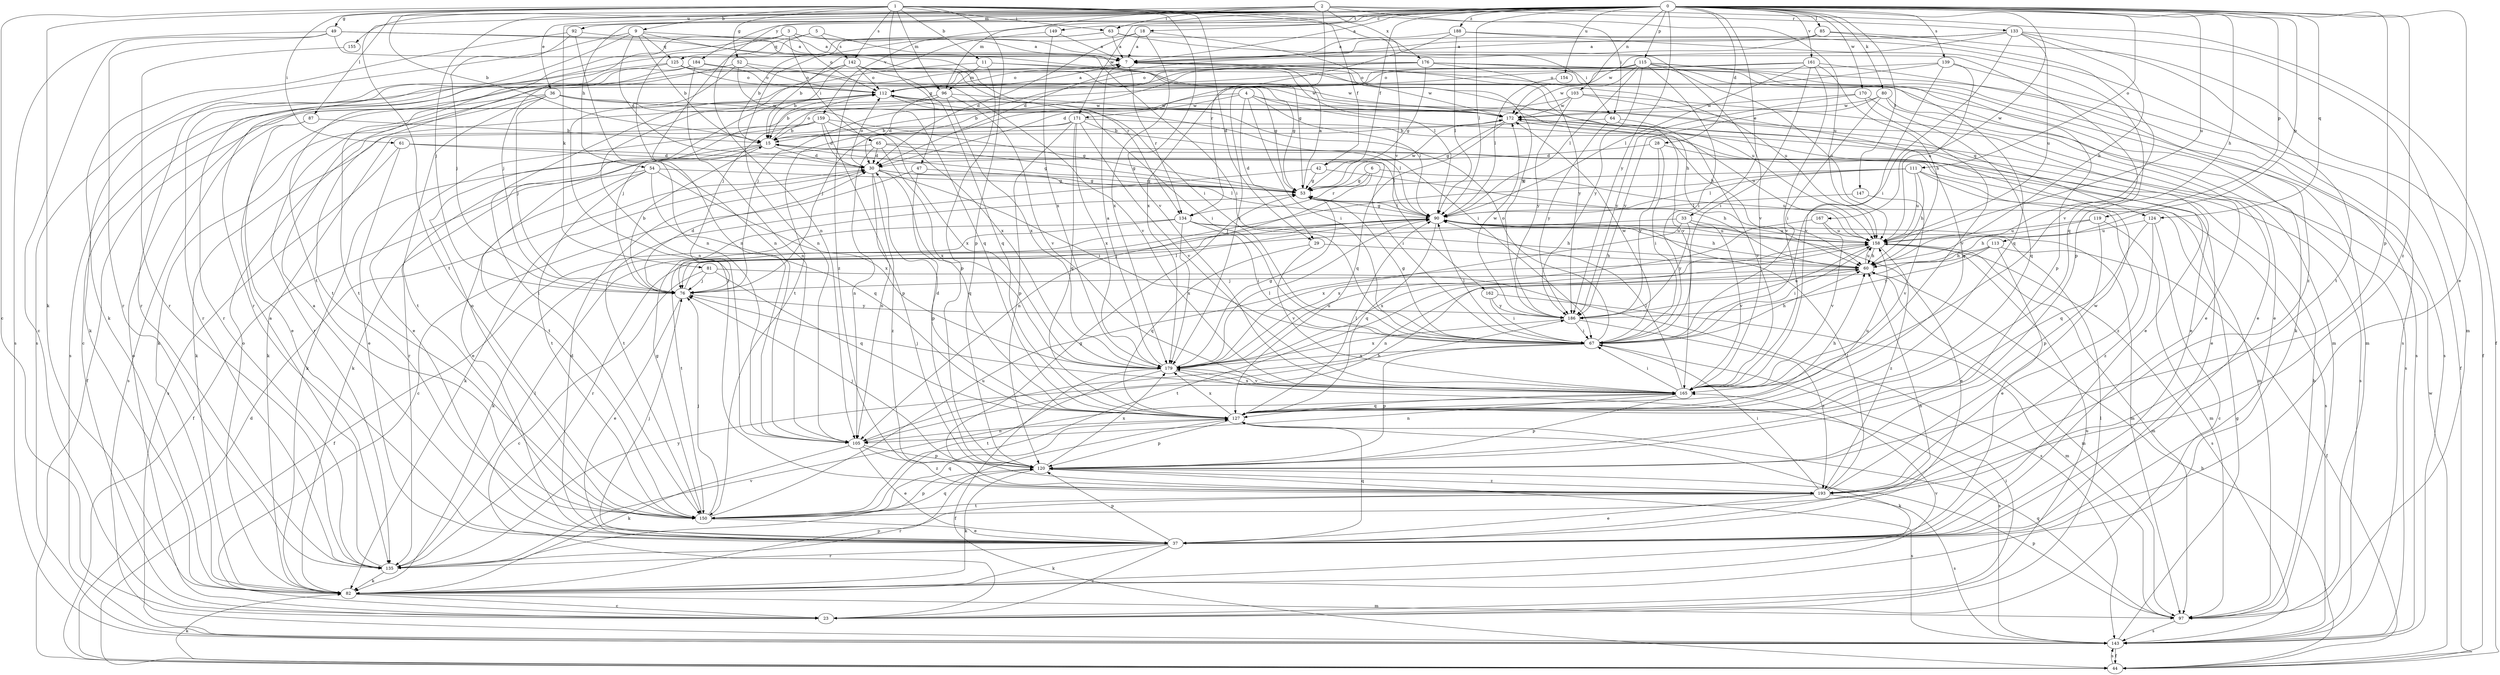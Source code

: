 strict digraph  {
0;
1;
2;
3;
4;
5;
6;
7;
9;
11;
15;
18;
23;
28;
29;
30;
33;
36;
37;
42;
44;
47;
49;
52;
53;
54;
60;
61;
63;
64;
65;
67;
76;
80;
81;
82;
85;
87;
90;
92;
96;
97;
103;
105;
111;
112;
113;
115;
119;
120;
124;
125;
127;
133;
134;
135;
139;
142;
143;
147;
149;
150;
154;
155;
158;
159;
161;
162;
165;
167;
170;
171;
172;
176;
179;
184;
186;
188;
193;
0 -> 7  [label=a];
0 -> 18  [label=c];
0 -> 28  [label=d];
0 -> 33  [label=e];
0 -> 36  [label=e];
0 -> 37  [label=e];
0 -> 42  [label=f];
0 -> 54  [label=h];
0 -> 60  [label=h];
0 -> 76  [label=j];
0 -> 80  [label=k];
0 -> 81  [label=k];
0 -> 85  [label=l];
0 -> 87  [label=l];
0 -> 90  [label=l];
0 -> 92  [label=m];
0 -> 103  [label=n];
0 -> 111  [label=o];
0 -> 113  [label=p];
0 -> 115  [label=p];
0 -> 119  [label=p];
0 -> 120  [label=p];
0 -> 124  [label=q];
0 -> 139  [label=s];
0 -> 147  [label=t];
0 -> 149  [label=t];
0 -> 154  [label=u];
0 -> 155  [label=u];
0 -> 158  [label=u];
0 -> 159  [label=v];
0 -> 161  [label=v];
0 -> 167  [label=w];
0 -> 170  [label=w];
0 -> 171  [label=w];
0 -> 184  [label=y];
0 -> 186  [label=y];
0 -> 188  [label=z];
0 -> 193  [label=z];
1 -> 9  [label=b];
1 -> 11  [label=b];
1 -> 15  [label=b];
1 -> 23  [label=c];
1 -> 29  [label=d];
1 -> 42  [label=f];
1 -> 47  [label=g];
1 -> 49  [label=g];
1 -> 52  [label=g];
1 -> 61  [label=i];
1 -> 63  [label=i];
1 -> 82  [label=k];
1 -> 96  [label=m];
1 -> 120  [label=p];
1 -> 142  [label=s];
1 -> 158  [label=u];
1 -> 162  [label=v];
1 -> 165  [label=v];
2 -> 44  [label=f];
2 -> 63  [label=i];
2 -> 64  [label=i];
2 -> 96  [label=m];
2 -> 105  [label=n];
2 -> 133  [label=r];
2 -> 134  [label=r];
2 -> 150  [label=t];
2 -> 176  [label=x];
3 -> 7  [label=a];
3 -> 64  [label=i];
3 -> 65  [label=i];
3 -> 76  [label=j];
3 -> 105  [label=n];
3 -> 112  [label=o];
3 -> 150  [label=t];
4 -> 15  [label=b];
4 -> 29  [label=d];
4 -> 60  [label=h];
4 -> 67  [label=i];
4 -> 90  [label=l];
4 -> 124  [label=q];
4 -> 171  [label=w];
5 -> 90  [label=l];
5 -> 105  [label=n];
5 -> 125  [label=q];
5 -> 142  [label=s];
6 -> 53  [label=g];
6 -> 105  [label=n];
6 -> 134  [label=r];
6 -> 158  [label=u];
7 -> 112  [label=o];
7 -> 134  [label=r];
7 -> 158  [label=u];
7 -> 165  [label=v];
7 -> 172  [label=w];
9 -> 15  [label=b];
9 -> 30  [label=d];
9 -> 67  [label=i];
9 -> 125  [label=q];
9 -> 134  [label=r];
9 -> 135  [label=r];
9 -> 143  [label=s];
11 -> 96  [label=m];
11 -> 120  [label=p];
11 -> 143  [label=s];
11 -> 158  [label=u];
11 -> 172  [label=w];
15 -> 30  [label=d];
15 -> 53  [label=g];
15 -> 67  [label=i];
15 -> 82  [label=k];
15 -> 112  [label=o];
15 -> 135  [label=r];
15 -> 150  [label=t];
18 -> 7  [label=a];
18 -> 30  [label=d];
18 -> 105  [label=n];
18 -> 179  [label=x];
18 -> 186  [label=y];
23 -> 67  [label=i];
23 -> 90  [label=l];
23 -> 112  [label=o];
23 -> 158  [label=u];
28 -> 30  [label=d];
28 -> 37  [label=e];
28 -> 67  [label=i];
28 -> 186  [label=y];
29 -> 60  [label=h];
29 -> 127  [label=q];
29 -> 165  [label=v];
30 -> 53  [label=g];
30 -> 67  [label=i];
30 -> 82  [label=k];
30 -> 90  [label=l];
30 -> 105  [label=n];
30 -> 112  [label=o];
30 -> 127  [label=q];
30 -> 193  [label=z];
33 -> 37  [label=e];
33 -> 135  [label=r];
33 -> 158  [label=u];
33 -> 165  [label=v];
33 -> 179  [label=x];
33 -> 186  [label=y];
36 -> 67  [label=i];
36 -> 76  [label=j];
36 -> 82  [label=k];
36 -> 135  [label=r];
36 -> 150  [label=t];
36 -> 172  [label=w];
36 -> 179  [label=x];
37 -> 7  [label=a];
37 -> 23  [label=c];
37 -> 30  [label=d];
37 -> 60  [label=h];
37 -> 76  [label=j];
37 -> 82  [label=k];
37 -> 120  [label=p];
37 -> 127  [label=q];
37 -> 135  [label=r];
42 -> 53  [label=g];
42 -> 60  [label=h];
42 -> 150  [label=t];
44 -> 30  [label=d];
44 -> 60  [label=h];
44 -> 82  [label=k];
44 -> 143  [label=s];
44 -> 172  [label=w];
47 -> 23  [label=c];
47 -> 53  [label=g];
47 -> 120  [label=p];
49 -> 7  [label=a];
49 -> 23  [label=c];
49 -> 53  [label=g];
49 -> 67  [label=i];
49 -> 135  [label=r];
49 -> 143  [label=s];
52 -> 112  [label=o];
52 -> 127  [label=q];
52 -> 150  [label=t];
52 -> 165  [label=v];
52 -> 193  [label=z];
53 -> 7  [label=a];
53 -> 90  [label=l];
53 -> 172  [label=w];
54 -> 37  [label=e];
54 -> 44  [label=f];
54 -> 53  [label=g];
54 -> 127  [label=q];
54 -> 150  [label=t];
54 -> 179  [label=x];
60 -> 76  [label=j];
60 -> 97  [label=m];
60 -> 150  [label=t];
60 -> 158  [label=u];
61 -> 30  [label=d];
61 -> 37  [label=e];
61 -> 90  [label=l];
61 -> 143  [label=s];
63 -> 7  [label=a];
63 -> 15  [label=b];
63 -> 127  [label=q];
63 -> 135  [label=r];
63 -> 165  [label=v];
64 -> 15  [label=b];
64 -> 143  [label=s];
64 -> 165  [label=v];
64 -> 186  [label=y];
65 -> 30  [label=d];
65 -> 53  [label=g];
65 -> 82  [label=k];
65 -> 97  [label=m];
65 -> 105  [label=n];
65 -> 179  [label=x];
67 -> 53  [label=g];
67 -> 60  [label=h];
67 -> 90  [label=l];
67 -> 112  [label=o];
67 -> 120  [label=p];
67 -> 172  [label=w];
67 -> 179  [label=x];
76 -> 15  [label=b];
76 -> 30  [label=d];
76 -> 37  [label=e];
76 -> 90  [label=l];
76 -> 186  [label=y];
80 -> 37  [label=e];
80 -> 67  [label=i];
80 -> 143  [label=s];
80 -> 172  [label=w];
80 -> 186  [label=y];
81 -> 23  [label=c];
81 -> 76  [label=j];
81 -> 127  [label=q];
81 -> 143  [label=s];
82 -> 23  [label=c];
82 -> 97  [label=m];
82 -> 112  [label=o];
82 -> 120  [label=p];
82 -> 165  [label=v];
85 -> 7  [label=a];
85 -> 30  [label=d];
85 -> 44  [label=f];
85 -> 165  [label=v];
87 -> 15  [label=b];
87 -> 37  [label=e];
87 -> 143  [label=s];
90 -> 53  [label=g];
90 -> 60  [label=h];
90 -> 76  [label=j];
90 -> 97  [label=m];
90 -> 127  [label=q];
90 -> 150  [label=t];
90 -> 158  [label=u];
92 -> 7  [label=a];
92 -> 76  [label=j];
92 -> 82  [label=k];
92 -> 105  [label=n];
96 -> 30  [label=d];
96 -> 44  [label=f];
96 -> 76  [label=j];
96 -> 165  [label=v];
96 -> 172  [label=w];
96 -> 179  [label=x];
97 -> 15  [label=b];
97 -> 120  [label=p];
97 -> 127  [label=q];
97 -> 143  [label=s];
103 -> 37  [label=e];
103 -> 76  [label=j];
103 -> 127  [label=q];
103 -> 172  [label=w];
103 -> 186  [label=y];
105 -> 37  [label=e];
105 -> 60  [label=h];
105 -> 82  [label=k];
105 -> 120  [label=p];
105 -> 193  [label=z];
111 -> 53  [label=g];
111 -> 60  [label=h];
111 -> 76  [label=j];
111 -> 90  [label=l];
111 -> 143  [label=s];
111 -> 158  [label=u];
111 -> 193  [label=z];
112 -> 7  [label=a];
112 -> 15  [label=b];
112 -> 37  [label=e];
112 -> 67  [label=i];
112 -> 172  [label=w];
113 -> 37  [label=e];
113 -> 44  [label=f];
113 -> 60  [label=h];
113 -> 105  [label=n];
113 -> 186  [label=y];
115 -> 67  [label=i];
115 -> 76  [label=j];
115 -> 90  [label=l];
115 -> 112  [label=o];
115 -> 120  [label=p];
115 -> 127  [label=q];
115 -> 143  [label=s];
115 -> 150  [label=t];
115 -> 158  [label=u];
115 -> 172  [label=w];
115 -> 186  [label=y];
119 -> 60  [label=h];
119 -> 97  [label=m];
119 -> 120  [label=p];
119 -> 158  [label=u];
120 -> 76  [label=j];
120 -> 82  [label=k];
120 -> 143  [label=s];
120 -> 179  [label=x];
120 -> 193  [label=z];
124 -> 23  [label=c];
124 -> 127  [label=q];
124 -> 158  [label=u];
124 -> 193  [label=z];
125 -> 53  [label=g];
125 -> 82  [label=k];
125 -> 97  [label=m];
125 -> 112  [label=o];
125 -> 135  [label=r];
127 -> 30  [label=d];
127 -> 60  [label=h];
127 -> 82  [label=k];
127 -> 90  [label=l];
127 -> 105  [label=n];
127 -> 120  [label=p];
127 -> 158  [label=u];
127 -> 179  [label=x];
133 -> 7  [label=a];
133 -> 15  [label=b];
133 -> 60  [label=h];
133 -> 67  [label=i];
133 -> 97  [label=m];
133 -> 150  [label=t];
133 -> 158  [label=u];
133 -> 172  [label=w];
134 -> 44  [label=f];
134 -> 60  [label=h];
134 -> 67  [label=i];
134 -> 82  [label=k];
134 -> 158  [label=u];
134 -> 179  [label=x];
135 -> 7  [label=a];
135 -> 82  [label=k];
135 -> 90  [label=l];
135 -> 127  [label=q];
135 -> 165  [label=v];
135 -> 186  [label=y];
139 -> 30  [label=d];
139 -> 44  [label=f];
139 -> 112  [label=o];
139 -> 158  [label=u];
139 -> 165  [label=v];
142 -> 15  [label=b];
142 -> 23  [label=c];
142 -> 53  [label=g];
142 -> 60  [label=h];
142 -> 105  [label=n];
142 -> 112  [label=o];
142 -> 127  [label=q];
143 -> 44  [label=f];
143 -> 53  [label=g];
147 -> 90  [label=l];
147 -> 165  [label=v];
149 -> 7  [label=a];
149 -> 179  [label=x];
149 -> 193  [label=z];
150 -> 37  [label=e];
150 -> 53  [label=g];
150 -> 76  [label=j];
150 -> 112  [label=o];
150 -> 120  [label=p];
150 -> 127  [label=q];
150 -> 158  [label=u];
154 -> 90  [label=l];
155 -> 135  [label=r];
158 -> 60  [label=h];
158 -> 67  [label=i];
158 -> 97  [label=m];
158 -> 143  [label=s];
158 -> 179  [label=x];
158 -> 193  [label=z];
159 -> 15  [label=b];
159 -> 30  [label=d];
159 -> 37  [label=e];
159 -> 53  [label=g];
159 -> 82  [label=k];
159 -> 120  [label=p];
159 -> 179  [label=x];
161 -> 60  [label=h];
161 -> 67  [label=i];
161 -> 90  [label=l];
161 -> 112  [label=o];
161 -> 165  [label=v];
161 -> 179  [label=x];
161 -> 193  [label=z];
162 -> 67  [label=i];
162 -> 97  [label=m];
162 -> 186  [label=y];
165 -> 67  [label=i];
165 -> 76  [label=j];
165 -> 90  [label=l];
165 -> 105  [label=n];
165 -> 120  [label=p];
165 -> 127  [label=q];
165 -> 179  [label=x];
167 -> 158  [label=u];
167 -> 165  [label=v];
167 -> 179  [label=x];
170 -> 127  [label=q];
170 -> 165  [label=v];
170 -> 172  [label=w];
170 -> 186  [label=y];
171 -> 15  [label=b];
171 -> 37  [label=e];
171 -> 82  [label=k];
171 -> 90  [label=l];
171 -> 120  [label=p];
171 -> 127  [label=q];
171 -> 165  [label=v];
171 -> 179  [label=x];
172 -> 15  [label=b];
172 -> 37  [label=e];
172 -> 53  [label=g];
172 -> 127  [label=q];
172 -> 158  [label=u];
176 -> 53  [label=g];
176 -> 76  [label=j];
176 -> 82  [label=k];
176 -> 97  [label=m];
176 -> 112  [label=o];
176 -> 143  [label=s];
176 -> 150  [label=t];
176 -> 186  [label=y];
179 -> 7  [label=a];
179 -> 44  [label=f];
179 -> 53  [label=g];
179 -> 90  [label=l];
179 -> 143  [label=s];
179 -> 150  [label=t];
179 -> 158  [label=u];
179 -> 165  [label=v];
184 -> 105  [label=n];
184 -> 112  [label=o];
184 -> 135  [label=r];
184 -> 150  [label=t];
184 -> 172  [label=w];
186 -> 67  [label=i];
186 -> 158  [label=u];
186 -> 172  [label=w];
186 -> 179  [label=x];
186 -> 193  [label=z];
188 -> 7  [label=a];
188 -> 90  [label=l];
188 -> 120  [label=p];
188 -> 143  [label=s];
188 -> 179  [label=x];
193 -> 37  [label=e];
193 -> 53  [label=g];
193 -> 67  [label=i];
193 -> 90  [label=l];
193 -> 135  [label=r];
193 -> 143  [label=s];
193 -> 150  [label=t];
193 -> 172  [label=w];
}
